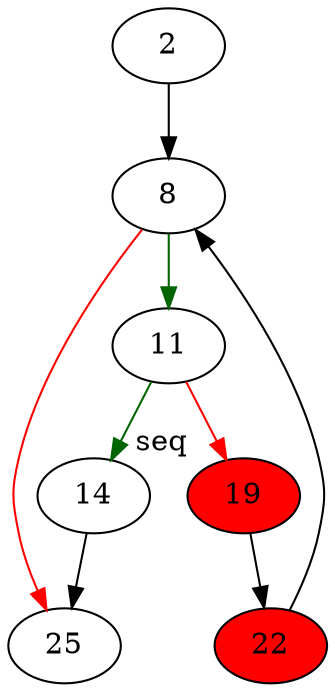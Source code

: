 strict digraph "main" {
	// Node definitions.
	2 [entry=true];
	8;
	11;
	25;
	14;
	19 [
		fillcolor=red
		style=filled
		xlabel="seq"
	];
	22 [
		fillcolor=red
		style=filled
	];

	// Edge definitions.
	2 -> 8;
	8 -> 11 [
		color=darkgreen
	];
	8 -> 25 [
		color=red
	];
	11 -> 14 [
		color=darkgreen
	];
	11 -> 19 [
		color=red
	];
	14 -> 25;
	19 -> 22;
	22 -> 8;
}
